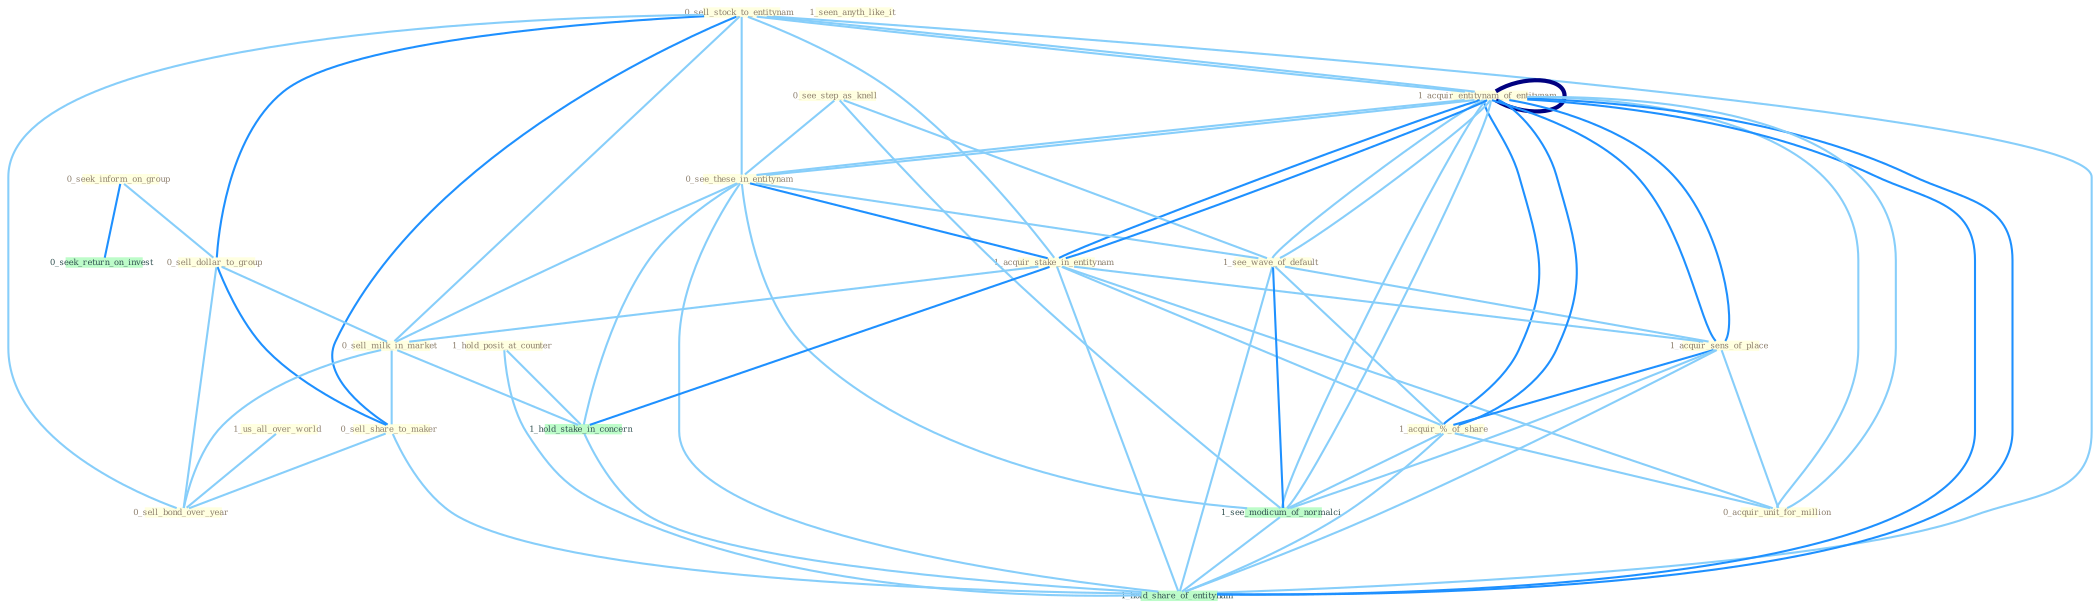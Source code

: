 Graph G{ 
    node
    [shape=polygon,style=filled,width=.5,height=.06,color="#BDFCC9",fixedsize=true,fontsize=4,
    fontcolor="#2f4f4f"];
    {node
    [color="#ffffe0", fontcolor="#8b7d6b"] "0_sell_stock_to_entitynam " "0_seek_inform_on_group " "0_sell_dollar_to_group " "1_acquir_entitynam_of_entitynam " "0_see_step_as_knell " "0_see_these_in_entitynam " "1_acquir_stake_in_entitynam " "0_sell_milk_in_market " "1_see_wave_of_default " "1_us_all_over_world " "1_acquir_sens_of_place " "0_sell_share_to_maker " "1_seen_anyth_like_it " "0_sell_bond_over_year " "1_hold_posit_at_counter " "1_acquir_%_of_share " "0_acquir_unit_for_million "}
{node [color="#fff0f5", fontcolor="#b22222"]}
edge [color="#B0E2FF"];

	"0_sell_stock_to_entitynam " -- "0_sell_dollar_to_group " [w="2", color="#1e90ff" , len=0.8];
	"0_sell_stock_to_entitynam " -- "1_acquir_entitynam_of_entitynam " [w="1", color="#87cefa" ];
	"0_sell_stock_to_entitynam " -- "0_see_these_in_entitynam " [w="1", color="#87cefa" ];
	"0_sell_stock_to_entitynam " -- "1_acquir_stake_in_entitynam " [w="1", color="#87cefa" ];
	"0_sell_stock_to_entitynam " -- "0_sell_milk_in_market " [w="1", color="#87cefa" ];
	"0_sell_stock_to_entitynam " -- "0_sell_share_to_maker " [w="2", color="#1e90ff" , len=0.8];
	"0_sell_stock_to_entitynam " -- "0_sell_bond_over_year " [w="1", color="#87cefa" ];
	"0_sell_stock_to_entitynam " -- "1_acquir_entitynam_of_entitynam " [w="1", color="#87cefa" ];
	"0_sell_stock_to_entitynam " -- "1_hold_share_of_entitynam " [w="1", color="#87cefa" ];
	"0_seek_inform_on_group " -- "0_sell_dollar_to_group " [w="1", color="#87cefa" ];
	"0_seek_inform_on_group " -- "0_seek_return_on_invest " [w="2", color="#1e90ff" , len=0.8];
	"0_sell_dollar_to_group " -- "0_sell_milk_in_market " [w="1", color="#87cefa" ];
	"0_sell_dollar_to_group " -- "0_sell_share_to_maker " [w="2", color="#1e90ff" , len=0.8];
	"0_sell_dollar_to_group " -- "0_sell_bond_over_year " [w="1", color="#87cefa" ];
	"1_acquir_entitynam_of_entitynam " -- "0_see_these_in_entitynam " [w="1", color="#87cefa" ];
	"1_acquir_entitynam_of_entitynam " -- "1_acquir_stake_in_entitynam " [w="2", color="#1e90ff" , len=0.8];
	"1_acquir_entitynam_of_entitynam " -- "1_see_wave_of_default " [w="1", color="#87cefa" ];
	"1_acquir_entitynam_of_entitynam " -- "1_acquir_sens_of_place " [w="2", color="#1e90ff" , len=0.8];
	"1_acquir_entitynam_of_entitynam " -- "1_acquir_%_of_share " [w="2", color="#1e90ff" , len=0.8];
	"1_acquir_entitynam_of_entitynam " -- "0_acquir_unit_for_million " [w="1", color="#87cefa" ];
	"1_acquir_entitynam_of_entitynam " -- "1_see_modicum_of_normalci " [w="1", color="#87cefa" ];
	"1_acquir_entitynam_of_entitynam " -- "1_acquir_entitynam_of_entitynam " [w="4", style=bold, color="#000080", len=0.4];
	"1_acquir_entitynam_of_entitynam " -- "1_hold_share_of_entitynam " [w="2", color="#1e90ff" , len=0.8];
	"0_see_step_as_knell " -- "0_see_these_in_entitynam " [w="1", color="#87cefa" ];
	"0_see_step_as_knell " -- "1_see_wave_of_default " [w="1", color="#87cefa" ];
	"0_see_step_as_knell " -- "1_see_modicum_of_normalci " [w="1", color="#87cefa" ];
	"0_see_these_in_entitynam " -- "1_acquir_stake_in_entitynam " [w="2", color="#1e90ff" , len=0.8];
	"0_see_these_in_entitynam " -- "0_sell_milk_in_market " [w="1", color="#87cefa" ];
	"0_see_these_in_entitynam " -- "1_see_wave_of_default " [w="1", color="#87cefa" ];
	"0_see_these_in_entitynam " -- "1_hold_stake_in_concern " [w="1", color="#87cefa" ];
	"0_see_these_in_entitynam " -- "1_see_modicum_of_normalci " [w="1", color="#87cefa" ];
	"0_see_these_in_entitynam " -- "1_acquir_entitynam_of_entitynam " [w="1", color="#87cefa" ];
	"0_see_these_in_entitynam " -- "1_hold_share_of_entitynam " [w="1", color="#87cefa" ];
	"1_acquir_stake_in_entitynam " -- "0_sell_milk_in_market " [w="1", color="#87cefa" ];
	"1_acquir_stake_in_entitynam " -- "1_acquir_sens_of_place " [w="1", color="#87cefa" ];
	"1_acquir_stake_in_entitynam " -- "1_acquir_%_of_share " [w="1", color="#87cefa" ];
	"1_acquir_stake_in_entitynam " -- "0_acquir_unit_for_million " [w="1", color="#87cefa" ];
	"1_acquir_stake_in_entitynam " -- "1_hold_stake_in_concern " [w="2", color="#1e90ff" , len=0.8];
	"1_acquir_stake_in_entitynam " -- "1_acquir_entitynam_of_entitynam " [w="2", color="#1e90ff" , len=0.8];
	"1_acquir_stake_in_entitynam " -- "1_hold_share_of_entitynam " [w="1", color="#87cefa" ];
	"0_sell_milk_in_market " -- "0_sell_share_to_maker " [w="1", color="#87cefa" ];
	"0_sell_milk_in_market " -- "0_sell_bond_over_year " [w="1", color="#87cefa" ];
	"0_sell_milk_in_market " -- "1_hold_stake_in_concern " [w="1", color="#87cefa" ];
	"1_see_wave_of_default " -- "1_acquir_sens_of_place " [w="1", color="#87cefa" ];
	"1_see_wave_of_default " -- "1_acquir_%_of_share " [w="1", color="#87cefa" ];
	"1_see_wave_of_default " -- "1_see_modicum_of_normalci " [w="2", color="#1e90ff" , len=0.8];
	"1_see_wave_of_default " -- "1_acquir_entitynam_of_entitynam " [w="1", color="#87cefa" ];
	"1_see_wave_of_default " -- "1_hold_share_of_entitynam " [w="1", color="#87cefa" ];
	"1_us_all_over_world " -- "0_sell_bond_over_year " [w="1", color="#87cefa" ];
	"1_acquir_sens_of_place " -- "1_acquir_%_of_share " [w="2", color="#1e90ff" , len=0.8];
	"1_acquir_sens_of_place " -- "0_acquir_unit_for_million " [w="1", color="#87cefa" ];
	"1_acquir_sens_of_place " -- "1_see_modicum_of_normalci " [w="1", color="#87cefa" ];
	"1_acquir_sens_of_place " -- "1_acquir_entitynam_of_entitynam " [w="2", color="#1e90ff" , len=0.8];
	"1_acquir_sens_of_place " -- "1_hold_share_of_entitynam " [w="1", color="#87cefa" ];
	"0_sell_share_to_maker " -- "0_sell_bond_over_year " [w="1", color="#87cefa" ];
	"0_sell_share_to_maker " -- "1_hold_share_of_entitynam " [w="1", color="#87cefa" ];
	"1_hold_posit_at_counter " -- "1_hold_stake_in_concern " [w="1", color="#87cefa" ];
	"1_hold_posit_at_counter " -- "1_hold_share_of_entitynam " [w="1", color="#87cefa" ];
	"1_acquir_%_of_share " -- "0_acquir_unit_for_million " [w="1", color="#87cefa" ];
	"1_acquir_%_of_share " -- "1_see_modicum_of_normalci " [w="1", color="#87cefa" ];
	"1_acquir_%_of_share " -- "1_acquir_entitynam_of_entitynam " [w="2", color="#1e90ff" , len=0.8];
	"1_acquir_%_of_share " -- "1_hold_share_of_entitynam " [w="1", color="#87cefa" ];
	"0_acquir_unit_for_million " -- "1_acquir_entitynam_of_entitynam " [w="1", color="#87cefa" ];
	"1_hold_stake_in_concern " -- "1_hold_share_of_entitynam " [w="1", color="#87cefa" ];
	"1_see_modicum_of_normalci " -- "1_acquir_entitynam_of_entitynam " [w="1", color="#87cefa" ];
	"1_see_modicum_of_normalci " -- "1_hold_share_of_entitynam " [w="1", color="#87cefa" ];
	"1_acquir_entitynam_of_entitynam " -- "1_hold_share_of_entitynam " [w="2", color="#1e90ff" , len=0.8];
}